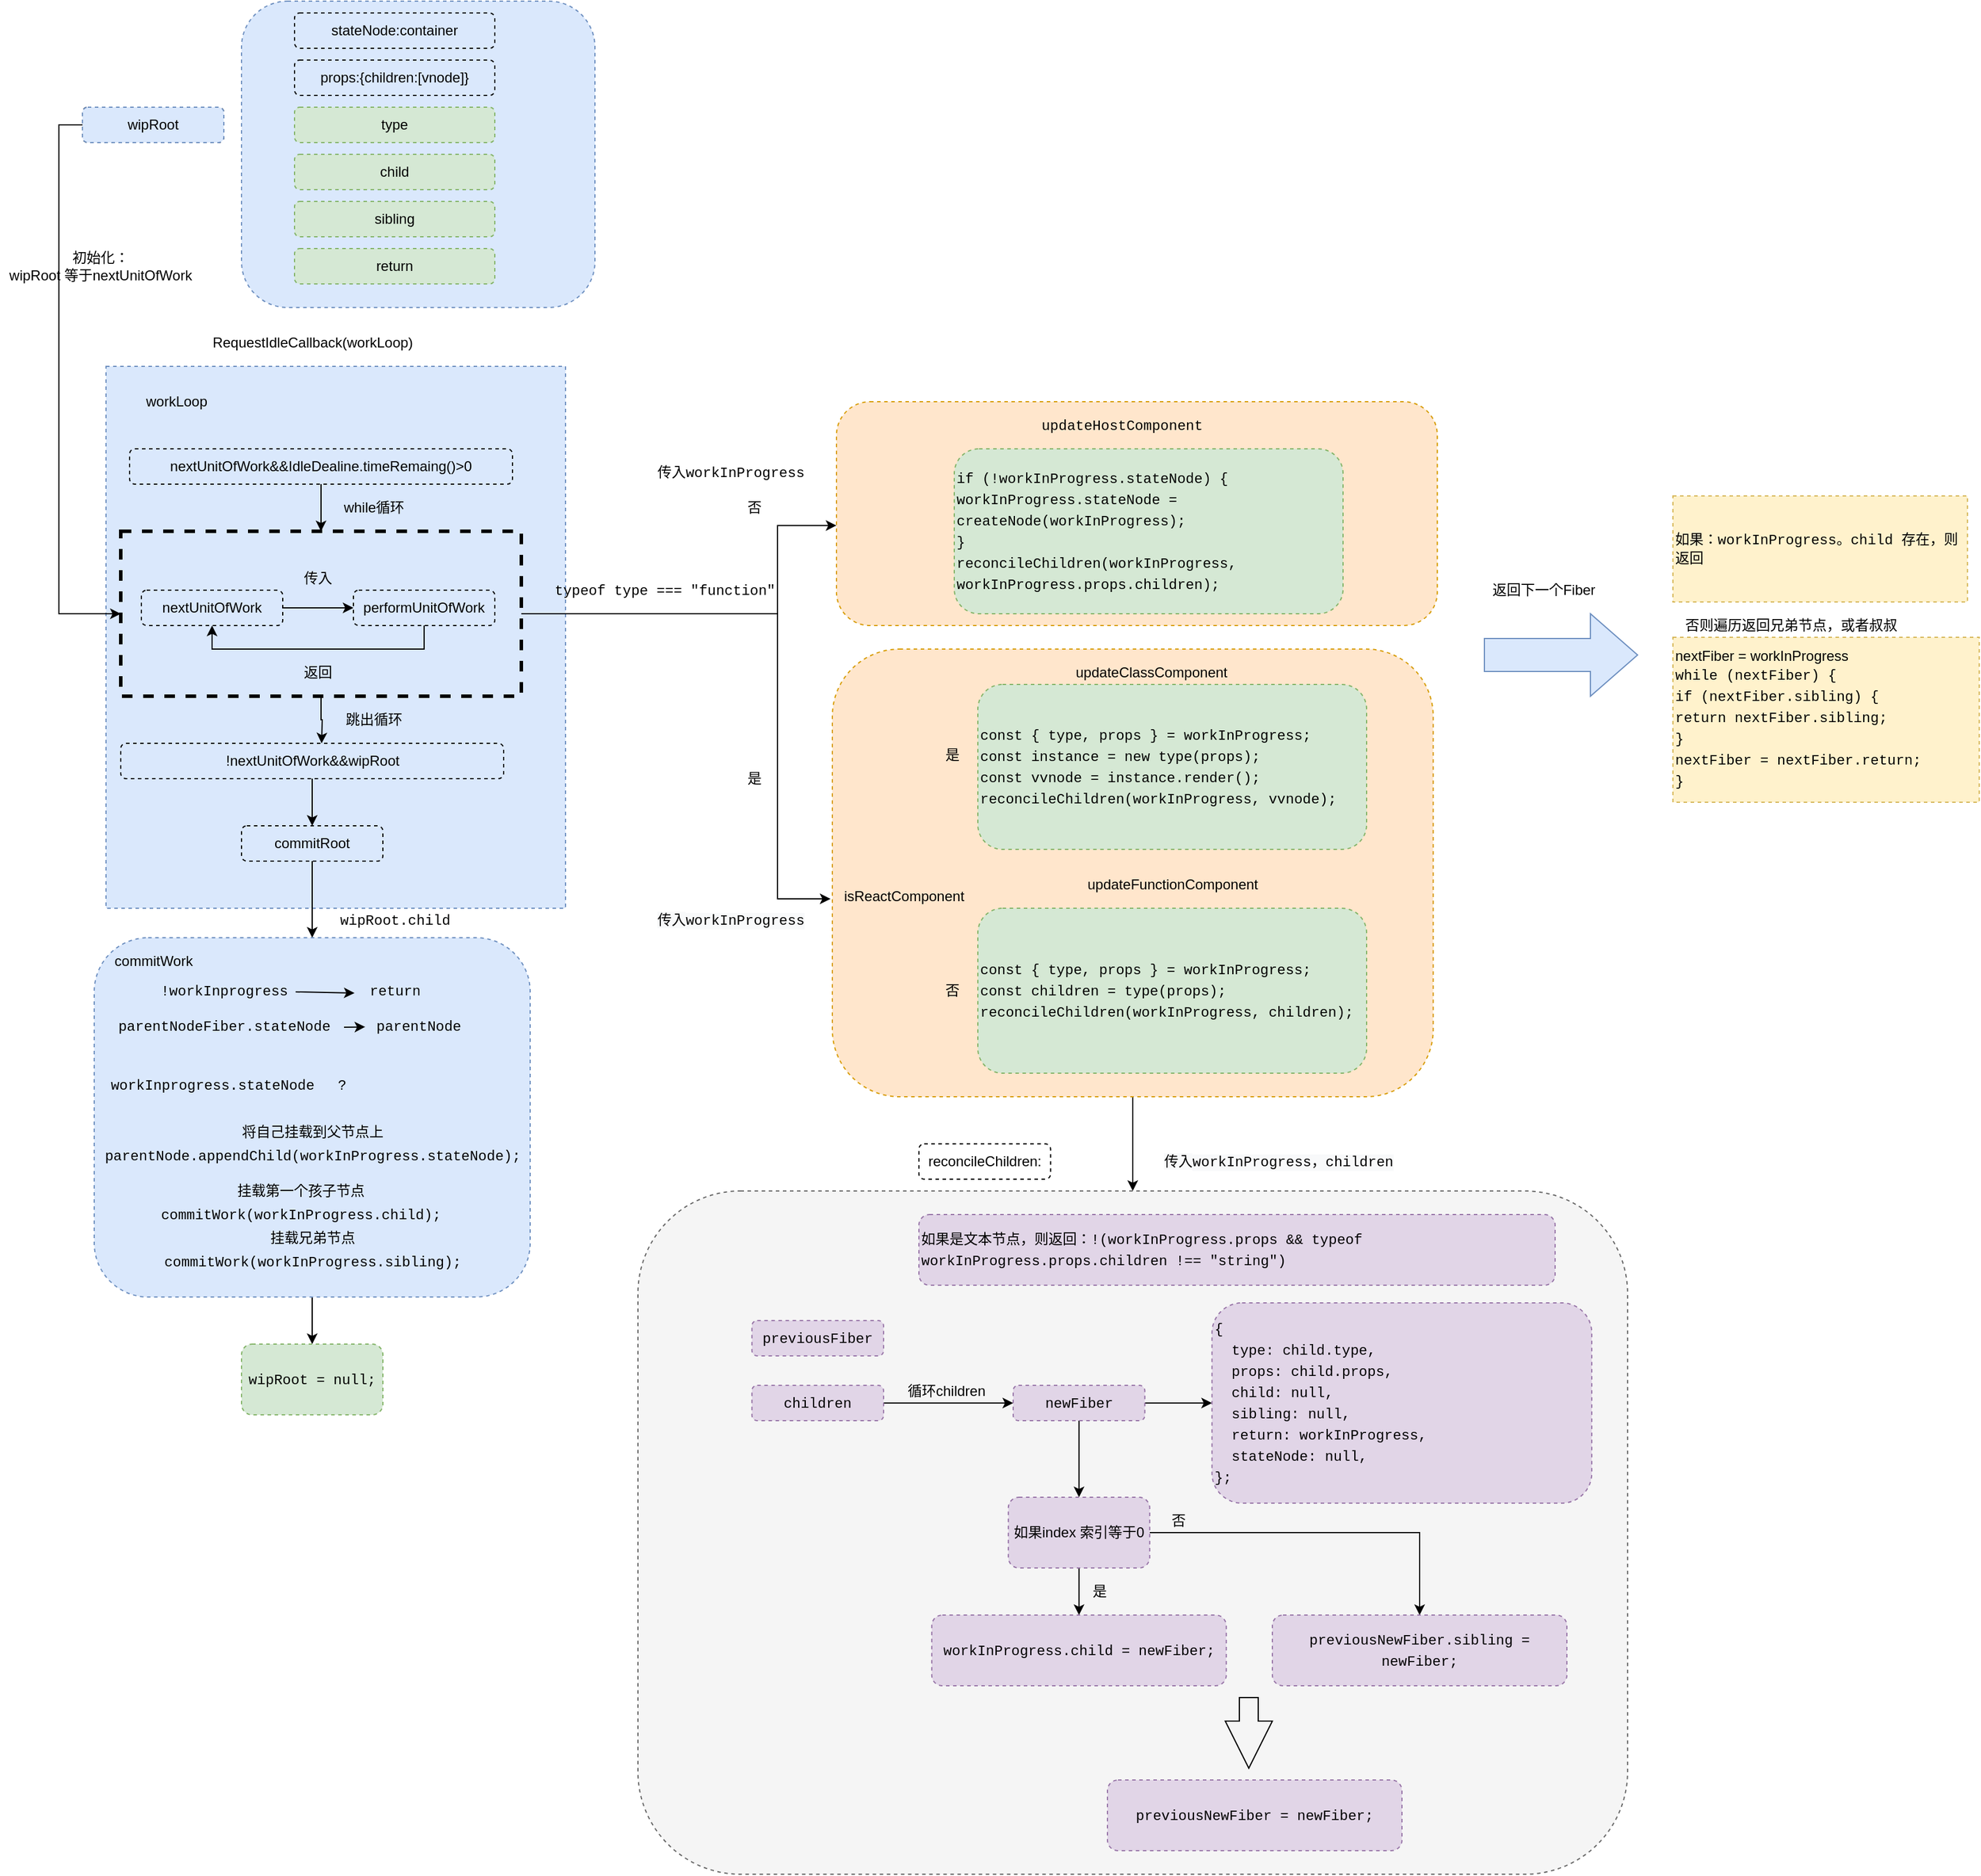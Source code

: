 <mxfile version="13.10.9" type="device"><diagram id="d9S7fNkK2z7XnPQacbyW" name="Page-1"><mxGraphModel dx="1533" dy="1740" grid="1" gridSize="10" guides="1" tooltips="1" connect="1" arrows="1" fold="1" page="1" pageScale="1" pageWidth="827" pageHeight="1169" math="0" shadow="0"><root><mxCell id="0"/><mxCell id="1" parent="0"/><mxCell id="mCLworZ-_bpG3K7jTZVb-1" value="" style="rounded=0;whiteSpace=wrap;html=1;fillColor=#dae8fc;dashed=1;strokeColor=#6c8ebf;" parent="1" vertex="1"><mxGeometry x="40" y="90" width="390" height="460" as="geometry"/></mxCell><mxCell id="mCLworZ-_bpG3K7jTZVb-2" value="RequestIdleCallback(workLoop)" style="text;html=1;align=center;verticalAlign=middle;resizable=0;points=[];autosize=1;" parent="1" vertex="1"><mxGeometry x="120" y="60" width="190" height="20" as="geometry"/></mxCell><mxCell id="mCLworZ-_bpG3K7jTZVb-3" value="workLoop" style="text;html=1;strokeColor=none;fillColor=none;align=center;verticalAlign=middle;whiteSpace=wrap;rounded=0;dashed=1;" parent="1" vertex="1"><mxGeometry x="80" y="110" width="40" height="20" as="geometry"/></mxCell><mxCell id="mCLworZ-_bpG3K7jTZVb-11" style="edgeStyle=orthogonalEdgeStyle;rounded=0;orthogonalLoop=1;jettySize=auto;html=1;entryX=0;entryY=0.5;entryDx=0;entryDy=0;" parent="1" source="mCLworZ-_bpG3K7jTZVb-4" target="mCLworZ-_bpG3K7jTZVb-10" edge="1"><mxGeometry relative="1" as="geometry"/></mxCell><mxCell id="mCLworZ-_bpG3K7jTZVb-4" value="nextUnitOfWork" style="rounded=1;whiteSpace=wrap;html=1;dashed=1;fillColor=none;" parent="1" vertex="1"><mxGeometry x="70" y="280" width="120" height="30" as="geometry"/></mxCell><mxCell id="mCLworZ-_bpG3K7jTZVb-29" style="edgeStyle=orthogonalEdgeStyle;rounded=0;orthogonalLoop=1;jettySize=auto;html=1;entryX=0;entryY=0.5;entryDx=0;entryDy=0;exitX=0;exitY=0.5;exitDx=0;exitDy=0;" parent="1" source="mCLworZ-_bpG3K7jTZVb-5" target="mCLworZ-_bpG3K7jTZVb-15" edge="1"><mxGeometry relative="1" as="geometry"/></mxCell><mxCell id="mCLworZ-_bpG3K7jTZVb-5" value="wipRoot" style="rounded=1;whiteSpace=wrap;html=1;dashed=1;fillColor=none;" parent="1" vertex="1"><mxGeometry x="20" y="-130" width="120" height="30" as="geometry"/></mxCell><mxCell id="mCLworZ-_bpG3K7jTZVb-16" value="" style="edgeStyle=orthogonalEdgeStyle;rounded=0;orthogonalLoop=1;jettySize=auto;html=1;" parent="1" source="mCLworZ-_bpG3K7jTZVb-9" target="mCLworZ-_bpG3K7jTZVb-15" edge="1"><mxGeometry relative="1" as="geometry"/></mxCell><mxCell id="mCLworZ-_bpG3K7jTZVb-9" value="nextUnitOfWork&amp;amp;&amp;amp;IdleDealine.timeRemaing()&amp;gt;0" style="rounded=1;whiteSpace=wrap;html=1;dashed=1;fillColor=none;" parent="1" vertex="1"><mxGeometry x="60" y="160" width="325" height="30" as="geometry"/></mxCell><mxCell id="mCLworZ-_bpG3K7jTZVb-12" style="edgeStyle=orthogonalEdgeStyle;rounded=0;orthogonalLoop=1;jettySize=auto;html=1;entryX=0.5;entryY=1;entryDx=0;entryDy=0;" parent="1" source="mCLworZ-_bpG3K7jTZVb-10" target="mCLworZ-_bpG3K7jTZVb-4" edge="1"><mxGeometry relative="1" as="geometry"><Array as="points"><mxPoint x="310" y="330"/><mxPoint x="130" y="330"/></Array></mxGeometry></mxCell><mxCell id="mCLworZ-_bpG3K7jTZVb-10" value="performUnitOfWork" style="rounded=1;whiteSpace=wrap;html=1;dashed=1;fillColor=none;" parent="1" vertex="1"><mxGeometry x="250" y="280" width="120" height="30" as="geometry"/></mxCell><mxCell id="mCLworZ-_bpG3K7jTZVb-13" value="传入" style="text;html=1;strokeColor=none;fillColor=none;align=center;verticalAlign=middle;whiteSpace=wrap;rounded=0;dashed=1;" parent="1" vertex="1"><mxGeometry x="200" y="260" width="40" height="20" as="geometry"/></mxCell><mxCell id="mCLworZ-_bpG3K7jTZVb-14" value="返回" style="text;html=1;strokeColor=none;fillColor=none;align=center;verticalAlign=middle;whiteSpace=wrap;rounded=0;dashed=1;" parent="1" vertex="1"><mxGeometry x="200" y="340" width="40" height="20" as="geometry"/></mxCell><mxCell id="mCLworZ-_bpG3K7jTZVb-19" value="" style="edgeStyle=orthogonalEdgeStyle;rounded=0;orthogonalLoop=1;jettySize=auto;html=1;" parent="1" source="mCLworZ-_bpG3K7jTZVb-15" edge="1"><mxGeometry relative="1" as="geometry"><mxPoint x="223" y="410" as="targetPoint"/></mxGeometry></mxCell><mxCell id="mCLworZ-_bpG3K7jTZVb-32" style="edgeStyle=orthogonalEdgeStyle;rounded=0;orthogonalLoop=1;jettySize=auto;html=1;entryX=0;entryY=0.553;entryDx=0;entryDy=0;entryPerimeter=0;" parent="1" source="mCLworZ-_bpG3K7jTZVb-15" target="mCLworZ-_bpG3K7jTZVb-33" edge="1"><mxGeometry relative="1" as="geometry"><mxPoint x="480" y="200" as="targetPoint"/><Array as="points"><mxPoint x="610" y="300"/><mxPoint x="610" y="225"/></Array></mxGeometry></mxCell><mxCell id="mCLworZ-_bpG3K7jTZVb-34" style="edgeStyle=orthogonalEdgeStyle;rounded=0;orthogonalLoop=1;jettySize=auto;html=1;entryX=-0.003;entryY=0.558;entryDx=0;entryDy=0;entryPerimeter=0;" parent="1" source="mCLworZ-_bpG3K7jTZVb-15" target="mCLworZ-_bpG3K7jTZVb-35" edge="1"><mxGeometry relative="1" as="geometry"><mxPoint x="510" y="570" as="targetPoint"/><Array as="points"><mxPoint x="610" y="300"/><mxPoint x="610" y="542"/></Array></mxGeometry></mxCell><mxCell id="mCLworZ-_bpG3K7jTZVb-15" value="" style="rounded=0;whiteSpace=wrap;html=1;fillColor=none;dashed=1;strokeWidth=3;" parent="1" vertex="1"><mxGeometry x="52.5" y="230" width="340" height="140" as="geometry"/></mxCell><mxCell id="mCLworZ-_bpG3K7jTZVb-17" value="while循环" style="text;html=1;strokeColor=none;fillColor=none;align=center;verticalAlign=middle;whiteSpace=wrap;rounded=0;dashed=1;" parent="1" vertex="1"><mxGeometry x="235" y="200" width="65" height="20" as="geometry"/></mxCell><mxCell id="mCLworZ-_bpG3K7jTZVb-20" value="跳出循环" style="text;html=1;strokeColor=none;fillColor=none;align=center;verticalAlign=middle;whiteSpace=wrap;rounded=0;dashed=1;" parent="1" vertex="1"><mxGeometry x="235" y="380" width="65" height="20" as="geometry"/></mxCell><mxCell id="mCLworZ-_bpG3K7jTZVb-24" style="edgeStyle=orthogonalEdgeStyle;rounded=0;orthogonalLoop=1;jettySize=auto;html=1;" parent="1" source="mCLworZ-_bpG3K7jTZVb-21" target="mCLworZ-_bpG3K7jTZVb-23" edge="1"><mxGeometry relative="1" as="geometry"/></mxCell><mxCell id="mCLworZ-_bpG3K7jTZVb-21" value="!nextUnitOfWork&amp;amp;&amp;amp;wipRoot" style="rounded=1;whiteSpace=wrap;html=1;dashed=1;fillColor=none;" parent="1" vertex="1"><mxGeometry x="52.5" y="410" width="325" height="30" as="geometry"/></mxCell><mxCell id="mCLworZ-_bpG3K7jTZVb-55" value="" style="edgeStyle=orthogonalEdgeStyle;rounded=0;orthogonalLoop=1;jettySize=auto;html=1;fontColor=#000000;" parent="1" source="mCLworZ-_bpG3K7jTZVb-23" target="mCLworZ-_bpG3K7jTZVb-54" edge="1"><mxGeometry relative="1" as="geometry"/></mxCell><mxCell id="mCLworZ-_bpG3K7jTZVb-23" value="commitRoot" style="rounded=1;whiteSpace=wrap;html=1;dashed=1;fillColor=none;" parent="1" vertex="1"><mxGeometry x="155" y="480" width="120" height="30" as="geometry"/></mxCell><mxCell id="mCLworZ-_bpG3K7jTZVb-30" value="初始化：&lt;br&gt;wipRoot 等于nextUnitOfWork" style="text;html=1;align=center;verticalAlign=middle;resizable=0;points=[];autosize=1;" parent="1" vertex="1"><mxGeometry x="-50" y="-10" width="170" height="30" as="geometry"/></mxCell><mxCell id="mCLworZ-_bpG3K7jTZVb-33" value="&lt;div style=&quot;color: rgb(212 , 212 , 212) ; background-color: rgb(30 , 30 , 30) ; font-family: &amp;#34;menlo&amp;#34; , &amp;#34;monaco&amp;#34; , &amp;#34;courier new&amp;#34; , monospace ; line-height: 18px&quot;&gt;&lt;br&gt;&lt;/div&gt;" style="rounded=1;whiteSpace=wrap;html=1;dashed=1;fillColor=#ffe6cc;strokeColor=#d79b00;" parent="1" vertex="1"><mxGeometry x="660" y="120" width="510" height="190" as="geometry"/></mxCell><mxCell id="mCLworZ-_bpG3K7jTZVb-97" value="" style="edgeStyle=orthogonalEdgeStyle;rounded=0;orthogonalLoop=1;jettySize=auto;html=1;fontColor=#000000;" parent="1" source="mCLworZ-_bpG3K7jTZVb-35" target="mCLworZ-_bpG3K7jTZVb-96" edge="1"><mxGeometry relative="1" as="geometry"/></mxCell><mxCell id="mCLworZ-_bpG3K7jTZVb-35" value="" style="rounded=1;whiteSpace=wrap;html=1;dashed=1;fillColor=#ffe6cc;strokeColor=#d79b00;" parent="1" vertex="1"><mxGeometry x="656.5" y="330" width="510" height="380" as="geometry"/></mxCell><mxCell id="mCLworZ-_bpG3K7jTZVb-36" value="&lt;div style=&quot;font-family: menlo, monaco, &amp;quot;courier new&amp;quot;, monospace; line-height: 18px;&quot;&gt;&lt;span style=&quot;&quot;&gt;typeof&lt;/span&gt; &lt;span style=&quot;&quot;&gt;type&lt;/span&gt; === &lt;span style=&quot;&quot;&gt;&quot;function&quot;&lt;/span&gt;&lt;/div&gt;" style="text;html=1;align=center;verticalAlign=middle;resizable=0;points=[];autosize=1;" parent="1" vertex="1"><mxGeometry x="414" y="270" width="200" height="20" as="geometry"/></mxCell><mxCell id="mCLworZ-_bpG3K7jTZVb-37" value="否" style="text;html=1;align=center;verticalAlign=middle;resizable=0;points=[];autosize=1;fontColor=#000000;" parent="1" vertex="1"><mxGeometry x="575" y="200" width="30" height="20" as="geometry"/></mxCell><mxCell id="mCLworZ-_bpG3K7jTZVb-38" value="是" style="text;html=1;align=center;verticalAlign=middle;resizable=0;points=[];autosize=1;fontColor=#000000;" parent="1" vertex="1"><mxGeometry x="575" y="430" width="30" height="20" as="geometry"/></mxCell><mxCell id="mCLworZ-_bpG3K7jTZVb-39" value="&lt;span&gt;isReactComponent&lt;/span&gt;" style="text;html=1;align=center;verticalAlign=middle;resizable=0;points=[];autosize=1;fontColor=#000000;" parent="1" vertex="1"><mxGeometry x="656.5" y="530" width="120" height="20" as="geometry"/></mxCell><mxCell id="mCLworZ-_bpG3K7jTZVb-41" value="&lt;span&gt;updateFunctionComponent&lt;/span&gt;" style="text;html=1;align=center;verticalAlign=middle;resizable=0;points=[];autosize=1;fontColor=#000000;" parent="1" vertex="1"><mxGeometry x="865" y="520" width="160" height="20" as="geometry"/></mxCell><mxCell id="mCLworZ-_bpG3K7jTZVb-45" value="是" style="text;html=1;align=center;verticalAlign=middle;resizable=0;points=[];autosize=1;fontColor=#000000;" parent="1" vertex="1"><mxGeometry x="743" y="410" width="30" height="20" as="geometry"/></mxCell><mxCell id="mCLworZ-_bpG3K7jTZVb-46" value="否" style="text;html=1;align=center;verticalAlign=middle;resizable=0;points=[];autosize=1;fontColor=#000000;" parent="1" vertex="1"><mxGeometry x="743" y="610" width="30" height="20" as="geometry"/></mxCell><mxCell id="mCLworZ-_bpG3K7jTZVb-47" value="&lt;div style=&quot;font-family: &amp;#34;menlo&amp;#34; , &amp;#34;monaco&amp;#34; , &amp;#34;courier new&amp;#34; , monospace ; line-height: 18px&quot;&gt;updateHostComponent&lt;/div&gt;" style="text;html=1;align=center;verticalAlign=middle;resizable=0;points=[];autosize=1;" parent="1" vertex="1"><mxGeometry x="827" y="130" width="150" height="20" as="geometry"/></mxCell><mxCell id="mCLworZ-_bpG3K7jTZVb-48" value="&lt;div style=&quot;font-family: &amp;#34;menlo&amp;#34; , &amp;#34;monaco&amp;#34; , &amp;#34;courier new&amp;#34; , monospace ; line-height: 18px&quot;&gt;&lt;div style=&quot;font-family: &amp;#34;menlo&amp;#34; , &amp;#34;monaco&amp;#34; , &amp;#34;courier new&amp;#34; , monospace ; line-height: 18px&quot;&gt;&lt;div&gt;const { type, props } = workInProgress;&lt;/div&gt;&lt;div&gt;  const instance = new type(props);&lt;/div&gt;&lt;div&gt;  const vvnode = instance.render();&lt;/div&gt;&lt;div&gt;  reconcileChildren(workInProgress, vvnode);&lt;/div&gt;&lt;/div&gt;&lt;/div&gt;" style="rounded=1;whiteSpace=wrap;html=1;dashed=1;strokeWidth=1;fillColor=#d5e8d4;align=left;strokeColor=#82b366;" parent="1" vertex="1"><mxGeometry x="780" y="360" width="330" height="140" as="geometry"/></mxCell><mxCell id="mCLworZ-_bpG3K7jTZVb-49" value="&lt;span&gt;updateClassComponent&lt;/span&gt;" style="text;html=1;align=center;verticalAlign=middle;resizable=0;points=[];autosize=1;fontColor=#000000;" parent="1" vertex="1"><mxGeometry x="856.5" y="340" width="140" height="20" as="geometry"/></mxCell><mxCell id="mCLworZ-_bpG3K7jTZVb-51" value="&lt;div style=&quot;font-family: &amp;#34;menlo&amp;#34; , &amp;#34;monaco&amp;#34; , &amp;#34;courier new&amp;#34; , monospace ; line-height: 18px&quot;&gt;&lt;div&gt;const { type, props } = workInProgress;&lt;/div&gt;&lt;div&gt;const children = type(props);&lt;/div&gt;&lt;div&gt;reconcileChildren(workInProgress, children);&lt;/div&gt;&lt;/div&gt;" style="rounded=1;whiteSpace=wrap;html=1;dashed=1;strokeWidth=1;fillColor=#d5e8d4;align=left;strokeColor=#82b366;" parent="1" vertex="1"><mxGeometry x="780" y="550" width="330" height="140" as="geometry"/></mxCell><mxCell id="mCLworZ-_bpG3K7jTZVb-52" value="传入&lt;span style=&quot;font-family: &amp;#34;menlo&amp;#34; , &amp;#34;monaco&amp;#34; , &amp;#34;courier new&amp;#34; , monospace&quot;&gt;workInProgress&lt;/span&gt;" style="text;html=1;align=center;verticalAlign=middle;resizable=0;points=[];autosize=1;fontColor=#000000;" parent="1" vertex="1"><mxGeometry x="500" y="170" width="140" height="20" as="geometry"/></mxCell><mxCell id="mCLworZ-_bpG3K7jTZVb-53" value="&lt;meta charset=&quot;utf-8&quot;&gt;&lt;span style=&quot;color: rgb(0, 0, 0); font-family: helvetica; font-size: 12px; font-style: normal; font-weight: 400; letter-spacing: normal; text-align: center; text-indent: 0px; text-transform: none; word-spacing: 0px; background-color: rgb(248, 249, 250); display: inline; float: none;&quot;&gt;传入&lt;/span&gt;&lt;span style=&quot;color: rgb(0, 0, 0); font-size: 12px; font-style: normal; font-weight: 400; letter-spacing: normal; text-align: center; text-indent: 0px; text-transform: none; word-spacing: 0px; background-color: rgb(248, 249, 250); font-family: menlo, monaco, &amp;quot;courier new&amp;quot;, monospace;&quot;&gt;workInProgress&lt;/span&gt;" style="text;html=1;align=center;verticalAlign=middle;resizable=0;points=[];autosize=1;fontColor=#000000;" parent="1" vertex="1"><mxGeometry x="500" y="550" width="140" height="20" as="geometry"/></mxCell><mxCell id="mCLworZ-_bpG3K7jTZVb-78" value="" style="edgeStyle=orthogonalEdgeStyle;rounded=0;orthogonalLoop=1;jettySize=auto;html=1;fontColor=#000000;" parent="1" source="mCLworZ-_bpG3K7jTZVb-54" target="mCLworZ-_bpG3K7jTZVb-77" edge="1"><mxGeometry relative="1" as="geometry"/></mxCell><mxCell id="mCLworZ-_bpG3K7jTZVb-54" value="&lt;div style=&quot;color: rgb(212 , 212 , 212) ; background-color: rgb(30 , 30 , 30) ; font-family: &amp;#34;menlo&amp;#34; , &amp;#34;monaco&amp;#34; , &amp;#34;courier new&amp;#34; , monospace ; line-height: 18px&quot;&gt;&lt;br&gt;&lt;/div&gt;" style="whiteSpace=wrap;html=1;rounded=1;dashed=1;fillColor=#dae8fc;strokeColor=#6c8ebf;" parent="1" vertex="1"><mxGeometry x="30" y="575" width="370" height="305" as="geometry"/></mxCell><mxCell id="mCLworZ-_bpG3K7jTZVb-56" value="commitWork" style="text;html=1;strokeColor=none;fillColor=none;align=center;verticalAlign=middle;whiteSpace=wrap;rounded=0;dashed=1;" parent="1" vertex="1"><mxGeometry x="47.5" y="585" width="65" height="20" as="geometry"/></mxCell><mxCell id="mCLworZ-_bpG3K7jTZVb-57" value="&lt;div style=&quot;font-family: &amp;#34;menlo&amp;#34; , &amp;#34;monaco&amp;#34; , &amp;#34;courier new&amp;#34; , monospace ; line-height: 18px&quot;&gt;wipRoot.child&lt;/div&gt;" style="text;html=1;align=center;verticalAlign=middle;resizable=0;points=[];autosize=1;fontColor=#000000;" parent="1" vertex="1"><mxGeometry x="230" y="550" width="110" height="20" as="geometry"/></mxCell><mxCell id="mCLworZ-_bpG3K7jTZVb-58" value="&lt;div style=&quot;font-family: &amp;#34;menlo&amp;#34; , &amp;#34;monaco&amp;#34; , &amp;#34;courier new&amp;#34; , monospace ; line-height: 18px&quot;&gt;!workInprogress&lt;/div&gt;" style="text;html=1;align=center;verticalAlign=middle;resizable=0;points=[];autosize=1;fontColor=#000000;" parent="1" vertex="1"><mxGeometry x="80" y="610" width="120" height="20" as="geometry"/></mxCell><mxCell id="mCLworZ-_bpG3K7jTZVb-61" value="&lt;div style=&quot;font-family: &amp;#34;menlo&amp;#34; , &amp;#34;monaco&amp;#34; , &amp;#34;courier new&amp;#34; , monospace ; line-height: 18px&quot;&gt;return&lt;/div&gt;" style="text;html=1;align=center;verticalAlign=middle;resizable=0;points=[];autosize=1;fontColor=#000000;" parent="1" vertex="1"><mxGeometry x="255" y="610" width="60" height="20" as="geometry"/></mxCell><mxCell id="mCLworZ-_bpG3K7jTZVb-62" value="" style="endArrow=classic;html=1;fontColor=#000000;exitX=1.008;exitY=0.55;exitDx=0;exitDy=0;exitPerimeter=0;entryX=-0.067;entryY=0.6;entryDx=0;entryDy=0;entryPerimeter=0;" parent="1" source="mCLworZ-_bpG3K7jTZVb-58" target="mCLworZ-_bpG3K7jTZVb-61" edge="1"><mxGeometry width="50" height="50" relative="1" as="geometry"><mxPoint x="260" y="640" as="sourcePoint"/><mxPoint x="310" y="590" as="targetPoint"/></mxGeometry></mxCell><mxCell id="mCLworZ-_bpG3K7jTZVb-63" value="&lt;div style=&quot;font-family: &amp;#34;menlo&amp;#34; , &amp;#34;monaco&amp;#34; , &amp;#34;courier new&amp;#34; , monospace ; line-height: 18px&quot;&gt;&lt;div style=&quot;font-family: &amp;#34;menlo&amp;#34; , &amp;#34;monaco&amp;#34; , &amp;#34;courier new&amp;#34; , monospace ; line-height: 18px&quot;&gt;parentNodeFiber.stateNode&lt;/div&gt;&lt;/div&gt;" style="text;html=1;align=center;verticalAlign=middle;resizable=0;points=[];autosize=1;fontColor=#000000;" parent="1" vertex="1"><mxGeometry x="40" y="640" width="200" height="20" as="geometry"/></mxCell><mxCell id="mCLworZ-_bpG3K7jTZVb-64" value="&lt;div style=&quot;font-family: &amp;#34;menlo&amp;#34; , &amp;#34;monaco&amp;#34; , &amp;#34;courier new&amp;#34; , monospace ; line-height: 18px&quot;&gt;parentNode&lt;/div&gt;" style="text;html=1;align=center;verticalAlign=middle;resizable=0;points=[];autosize=1;fontColor=#000000;" parent="1" vertex="1"><mxGeometry x="260" y="640" width="90" height="20" as="geometry"/></mxCell><mxCell id="mCLworZ-_bpG3K7jTZVb-65" value="" style="endArrow=classic;html=1;fontColor=#000000;exitX=1.01;exitY=0.55;exitDx=0;exitDy=0;exitPerimeter=0;" parent="1" source="mCLworZ-_bpG3K7jTZVb-63" target="mCLworZ-_bpG3K7jTZVb-64" edge="1"><mxGeometry width="50" height="50" relative="1" as="geometry"><mxPoint x="210.96" y="631" as="sourcePoint"/><mxPoint x="240" y="632" as="targetPoint"/></mxGeometry></mxCell><mxCell id="mCLworZ-_bpG3K7jTZVb-66" value="&lt;div style=&quot;font-family: &amp;#34;menlo&amp;#34; , &amp;#34;monaco&amp;#34; , &amp;#34;courier new&amp;#34; , monospace ; line-height: 18px&quot;&gt;&lt;div style=&quot;font-family: &amp;#34;menlo&amp;#34; , &amp;#34;monaco&amp;#34; , &amp;#34;courier new&amp;#34; , monospace ; line-height: 18px&quot;&gt;&lt;span&gt;workInprogress&lt;/span&gt;.stateNode&lt;/div&gt;&lt;/div&gt;" style="text;html=1;align=center;verticalAlign=middle;resizable=0;points=[];autosize=1;fontColor=#000000;" parent="1" vertex="1"><mxGeometry x="35" y="690" width="190" height="20" as="geometry"/></mxCell><mxCell id="mCLworZ-_bpG3K7jTZVb-67" value="&lt;div style=&quot;font-family: &amp;#34;menlo&amp;#34; , &amp;#34;monaco&amp;#34; , &amp;#34;courier new&amp;#34; , monospace ; line-height: 18px&quot;&gt;&lt;div style=&quot;font-family: &amp;#34;menlo&amp;#34; , &amp;#34;monaco&amp;#34; , &amp;#34;courier new&amp;#34; , monospace ; line-height: 18px&quot;&gt;?&lt;/div&gt;&lt;/div&gt;" style="text;html=1;align=center;verticalAlign=middle;resizable=0;points=[];autosize=1;fontColor=#000000;" parent="1" vertex="1"><mxGeometry x="230" y="690" width="20" height="20" as="geometry"/></mxCell><mxCell id="mCLworZ-_bpG3K7jTZVb-68" value="&lt;div style=&quot;font-family: &amp;#34;menlo&amp;#34; , &amp;#34;monaco&amp;#34; , &amp;#34;courier new&amp;#34; , monospace ; line-height: 18px&quot;&gt;parentNode.appendChild(workInProgress.stateNode);&lt;br&gt;&lt;/div&gt;" style="text;html=1;align=center;verticalAlign=middle;resizable=0;points=[];autosize=1;fontColor=#000000;" parent="1" vertex="1"><mxGeometry x="30" y="750" width="370" height="20" as="geometry"/></mxCell><mxCell id="mCLworZ-_bpG3K7jTZVb-69" value="&lt;div style=&quot;font-family: &amp;#34;menlo&amp;#34; , &amp;#34;monaco&amp;#34; , &amp;#34;courier new&amp;#34; , monospace ; line-height: 18px&quot;&gt;&lt;div style=&quot;font-family: &amp;#34;menlo&amp;#34; , &amp;#34;monaco&amp;#34; , &amp;#34;courier new&amp;#34; , monospace ; line-height: 18px&quot;&gt;commitWork(workInProgress.child);&lt;/div&gt;&lt;/div&gt;" style="text;html=1;align=center;verticalAlign=middle;resizable=0;points=[];autosize=1;fontColor=#000000;" parent="1" vertex="1"><mxGeometry x="80" y="800" width="250" height="20" as="geometry"/></mxCell><mxCell id="mCLworZ-_bpG3K7jTZVb-70" value="&lt;div style=&quot;font-family: &amp;#34;menlo&amp;#34; , &amp;#34;monaco&amp;#34; , &amp;#34;courier new&amp;#34; , monospace ; line-height: 18px&quot;&gt;&lt;div style=&quot;font-family: &amp;#34;menlo&amp;#34; , &amp;#34;monaco&amp;#34; , &amp;#34;courier new&amp;#34; , monospace ; line-height: 18px&quot;&gt;commitWork(workInProgress.sibling);&lt;/div&gt;&lt;/div&gt;" style="text;html=1;align=center;verticalAlign=middle;resizable=0;points=[];autosize=1;fontColor=#000000;" parent="1" vertex="1"><mxGeometry x="80" y="840" width="270" height="20" as="geometry"/></mxCell><mxCell id="mCLworZ-_bpG3K7jTZVb-71" value="&lt;div style=&quot;font-family: &amp;#34;menlo&amp;#34; , &amp;#34;monaco&amp;#34; , &amp;#34;courier new&amp;#34; , monospace ; line-height: 18px&quot;&gt;&lt;div style=&quot;font-family: &amp;#34;menlo&amp;#34; , &amp;#34;monaco&amp;#34; , &amp;#34;courier new&amp;#34; , monospace ; line-height: 18px&quot;&gt;将自己挂载到父节点上&lt;/div&gt;&lt;/div&gt;" style="text;html=1;align=center;verticalAlign=middle;resizable=0;points=[];autosize=1;fontColor=#000000;" parent="1" vertex="1"><mxGeometry x="145" y="730" width="140" height="20" as="geometry"/></mxCell><mxCell id="mCLworZ-_bpG3K7jTZVb-73" value="&lt;div style=&quot;font-family: &amp;#34;menlo&amp;#34; , &amp;#34;monaco&amp;#34; , &amp;#34;courier new&amp;#34; , monospace ; line-height: 18px&quot;&gt;&lt;div style=&quot;font-family: &amp;#34;menlo&amp;#34; , &amp;#34;monaco&amp;#34; , &amp;#34;courier new&amp;#34; , monospace ; line-height: 18px&quot;&gt;挂载第一个孩子节点&lt;/div&gt;&lt;/div&gt;" style="text;html=1;align=center;verticalAlign=middle;resizable=0;points=[];autosize=1;fontColor=#000000;" parent="1" vertex="1"><mxGeometry x="145" y="780" width="120" height="20" as="geometry"/></mxCell><mxCell id="mCLworZ-_bpG3K7jTZVb-76" value="&lt;div style=&quot;font-family: &amp;#34;menlo&amp;#34; , &amp;#34;monaco&amp;#34; , &amp;#34;courier new&amp;#34; , monospace ; line-height: 18px&quot;&gt;&lt;div style=&quot;font-family: &amp;#34;menlo&amp;#34; , &amp;#34;monaco&amp;#34; , &amp;#34;courier new&amp;#34; , monospace ; line-height: 18px&quot;&gt;挂载兄弟节点&lt;/div&gt;&lt;/div&gt;" style="text;html=1;align=center;verticalAlign=middle;resizable=0;points=[];autosize=1;fontColor=#000000;" parent="1" vertex="1"><mxGeometry x="170" y="820" width="90" height="20" as="geometry"/></mxCell><mxCell id="mCLworZ-_bpG3K7jTZVb-77" value="&lt;div style=&quot;font-family: &amp;#34;menlo&amp;#34; , &amp;#34;monaco&amp;#34; , &amp;#34;courier new&amp;#34; , monospace ; line-height: 18px&quot;&gt;wipRoot = null;&lt;/div&gt;" style="whiteSpace=wrap;html=1;rounded=1;dashed=1;fillColor=#d5e8d4;strokeColor=#82b366;" parent="1" vertex="1"><mxGeometry x="155" y="920" width="120" height="60" as="geometry"/></mxCell><mxCell id="mCLworZ-_bpG3K7jTZVb-79" value="&lt;div style=&quot;font-family: &amp;#34;menlo&amp;#34; , &amp;#34;monaco&amp;#34; , &amp;#34;courier new&amp;#34; , monospace ; line-height: 18px&quot;&gt;&lt;div style=&quot;font-family: &amp;#34;menlo&amp;#34; , &amp;#34;monaco&amp;#34; , &amp;#34;courier new&amp;#34; , monospace ; line-height: 18px&quot;&gt;&lt;div style=&quot;font-family: &amp;#34;menlo&amp;#34; , &amp;#34;monaco&amp;#34; , &amp;#34;courier new&amp;#34; , monospace ; line-height: 18px&quot;&gt;&lt;div&gt;if (!workInProgress.stateNode) {&lt;/div&gt;&lt;div&gt;    workInProgress.stateNode = createNode(workInProgress);&lt;/div&gt;&lt;div&gt;  }&lt;/div&gt;&lt;div&gt;  reconcileChildren(workInProgress, workInProgress.props.children);&lt;/div&gt;&lt;/div&gt;&lt;/div&gt;&lt;/div&gt;" style="rounded=1;whiteSpace=wrap;html=1;dashed=1;strokeWidth=1;fillColor=#d5e8d4;align=left;strokeColor=#82b366;" parent="1" vertex="1"><mxGeometry x="760" y="160" width="330" height="140" as="geometry"/></mxCell><mxCell id="mCLworZ-_bpG3K7jTZVb-81" value="" style="html=1;shadow=0;dashed=0;align=center;verticalAlign=middle;shape=mxgraph.arrows2.arrow;dy=0.6;dx=40;notch=0;strokeWidth=1;fillColor=#dae8fc;strokeColor=#6c8ebf;" parent="1" vertex="1"><mxGeometry x="1210" y="300" width="130" height="70" as="geometry"/></mxCell><mxCell id="mCLworZ-_bpG3K7jTZVb-82" value="返回下一个Fiber" style="text;html=1;align=center;verticalAlign=middle;resizable=0;points=[];autosize=1;fontColor=#000000;" parent="1" vertex="1"><mxGeometry x="1210" y="270" width="100" height="20" as="geometry"/></mxCell><mxCell id="mCLworZ-_bpG3K7jTZVb-83" value="如果：&lt;span style=&quot;font-family: &amp;#34;menlo&amp;#34; , &amp;#34;monaco&amp;#34; , &amp;#34;courier new&amp;#34; , monospace&quot;&gt;workInProgress。child 存在，则返回&lt;/span&gt;" style="whiteSpace=wrap;html=1;dashed=1;strokeWidth=1;fillColor=#fff2cc;align=left;strokeColor=#d6b656;" parent="1" vertex="1"><mxGeometry x="1370" y="200" width="250" height="90" as="geometry"/></mxCell><mxCell id="mCLworZ-_bpG3K7jTZVb-84" value="nextFiber = workInProgress&lt;br&gt;&lt;div style=&quot;font-family: &amp;#34;menlo&amp;#34; , &amp;#34;monaco&amp;#34; , &amp;#34;courier new&amp;#34; , monospace ; line-height: 18px&quot;&gt;&lt;div&gt;while (nextFiber) {&lt;/div&gt;&lt;div&gt;    if (nextFiber.sibling) {&lt;/div&gt;&lt;div&gt;      return nextFiber.sibling;&lt;/div&gt;&lt;div&gt;    }&lt;/div&gt;&lt;div&gt;    nextFiber = nextFiber.return;&lt;/div&gt;&lt;div&gt;  }&lt;/div&gt;&lt;/div&gt;" style="whiteSpace=wrap;html=1;dashed=1;strokeWidth=1;fillColor=#fff2cc;align=left;strokeColor=#d6b656;" parent="1" vertex="1"><mxGeometry x="1370" y="320" width="260" height="140" as="geometry"/></mxCell><mxCell id="mCLworZ-_bpG3K7jTZVb-85" value="否则遍历返回兄弟节点，或者叔叔" style="text;html=1;align=center;verticalAlign=middle;resizable=0;points=[];autosize=1;fontColor=#000000;" parent="1" vertex="1"><mxGeometry x="1370" y="300" width="200" height="20" as="geometry"/></mxCell><mxCell id="mCLworZ-_bpG3K7jTZVb-86" value="&lt;div style=&quot;color: rgb(212 , 212 , 212) ; background-color: rgb(30 , 30 , 30) ; font-family: &amp;#34;menlo&amp;#34; , &amp;#34;monaco&amp;#34; , &amp;#34;courier new&amp;#34; , monospace ; line-height: 18px&quot;&gt;&lt;br&gt;&lt;/div&gt;" style="rounded=1;whiteSpace=wrap;html=1;dashed=1;fillColor=#dae8fc;strokeColor=#6c8ebf;" parent="1" vertex="1"><mxGeometry x="155" y="-220" width="300" height="260" as="geometry"/></mxCell><mxCell id="mCLworZ-_bpG3K7jTZVb-87" value="stateNode:container" style="rounded=1;whiteSpace=wrap;html=1;dashed=1;fillColor=none;" parent="1" vertex="1"><mxGeometry x="200" y="-210" width="170" height="30" as="geometry"/></mxCell><mxCell id="mCLworZ-_bpG3K7jTZVb-88" value="props:{children:[vnode]}" style="rounded=1;whiteSpace=wrap;html=1;dashed=1;fillColor=none;" parent="1" vertex="1"><mxGeometry x="200" y="-170" width="170" height="30" as="geometry"/></mxCell><mxCell id="mCLworZ-_bpG3K7jTZVb-91" value="wipRoot" style="rounded=1;whiteSpace=wrap;html=1;dashed=1;fillColor=#dae8fc;strokeColor=#6c8ebf;" parent="1" vertex="1"><mxGeometry x="20" y="-130" width="120" height="30" as="geometry"/></mxCell><mxCell id="mCLworZ-_bpG3K7jTZVb-92" value="type" style="rounded=1;whiteSpace=wrap;html=1;dashed=1;fillColor=#d5e8d4;strokeColor=#82b366;" parent="1" vertex="1"><mxGeometry x="200" y="-130" width="170" height="30" as="geometry"/></mxCell><mxCell id="mCLworZ-_bpG3K7jTZVb-93" value="child" style="rounded=1;whiteSpace=wrap;html=1;dashed=1;fillColor=#d5e8d4;strokeColor=#82b366;" parent="1" vertex="1"><mxGeometry x="200" y="-90" width="170" height="30" as="geometry"/></mxCell><mxCell id="mCLworZ-_bpG3K7jTZVb-94" value="sibling" style="rounded=1;whiteSpace=wrap;html=1;dashed=1;fillColor=#d5e8d4;strokeColor=#82b366;" parent="1" vertex="1"><mxGeometry x="200" y="-50" width="170" height="30" as="geometry"/></mxCell><mxCell id="mCLworZ-_bpG3K7jTZVb-95" value="return" style="rounded=1;whiteSpace=wrap;html=1;dashed=1;fillColor=#d5e8d4;strokeColor=#82b366;" parent="1" vertex="1"><mxGeometry x="200" y="-10" width="170" height="30" as="geometry"/></mxCell><mxCell id="mCLworZ-_bpG3K7jTZVb-96" value="" style="rounded=1;whiteSpace=wrap;html=1;dashed=1;fillColor=#f5f5f5;strokeColor=#666666;fontColor=#333333;" parent="1" vertex="1"><mxGeometry x="491.5" y="790" width="840" height="580" as="geometry"/></mxCell><mxCell id="mCLworZ-_bpG3K7jTZVb-99" value="&lt;div style=&quot;font-family: &amp;#34;menlo&amp;#34; , &amp;#34;monaco&amp;#34; , &amp;#34;courier new&amp;#34; , monospace ; line-height: 18px&quot;&gt;如果是文本节点，则返回：!(workInProgress.props &amp;amp;&amp;amp; typeof workInProgress.props.children !== &quot;string&quot;)&lt;/div&gt;" style="rounded=1;whiteSpace=wrap;html=1;dashed=1;strokeWidth=1;fillColor=#e1d5e7;align=left;strokeColor=#9673a6;" parent="1" vertex="1"><mxGeometry x="730" y="810" width="540" height="60" as="geometry"/></mxCell><mxCell id="mCLworZ-_bpG3K7jTZVb-101" value="&lt;div style=&quot;font-family: &amp;quot;menlo&amp;quot; , &amp;quot;monaco&amp;quot; , &amp;quot;courier new&amp;quot; , monospace ; line-height: 18px&quot;&gt;previousFiber&lt;/div&gt;" style="rounded=1;whiteSpace=wrap;html=1;dashed=1;strokeWidth=1;fillColor=#e1d5e7;align=center;strokeColor=#9673a6;" parent="1" vertex="1"><mxGeometry x="588.25" y="900" width="111.75" height="30" as="geometry"/></mxCell><mxCell id="mCLworZ-_bpG3K7jTZVb-102" value="&lt;div style=&quot;font-family: &amp;#34;menlo&amp;#34; , &amp;#34;monaco&amp;#34; , &amp;#34;courier new&amp;#34; , monospace ; line-height: 18px&quot;&gt;&lt;span style=&quot;font-family: &amp;#34;helvetica&amp;#34;&quot;&gt;reconcileChildren:&lt;/span&gt;&lt;br&gt;&lt;/div&gt;" style="rounded=1;whiteSpace=wrap;html=1;dashed=1;strokeWidth=1;fillColor=none;fontColor=#000000;align=center;" parent="1" vertex="1"><mxGeometry x="730" y="750" width="111.75" height="30" as="geometry"/></mxCell><mxCell id="mCLworZ-_bpG3K7jTZVb-107" style="edgeStyle=orthogonalEdgeStyle;rounded=0;orthogonalLoop=1;jettySize=auto;html=1;entryX=0;entryY=0.5;entryDx=0;entryDy=0;fontColor=#000000;" parent="1" source="mCLworZ-_bpG3K7jTZVb-103" target="mCLworZ-_bpG3K7jTZVb-104" edge="1"><mxGeometry relative="1" as="geometry"/></mxCell><mxCell id="mCLworZ-_bpG3K7jTZVb-103" value="&lt;div style=&quot;font-family: &amp;#34;menlo&amp;#34; , &amp;#34;monaco&amp;#34; , &amp;#34;courier new&amp;#34; , monospace ; line-height: 18px&quot;&gt;children&lt;/div&gt;" style="rounded=1;whiteSpace=wrap;html=1;dashed=1;strokeWidth=1;fillColor=#e1d5e7;align=center;strokeColor=#9673a6;" parent="1" vertex="1"><mxGeometry x="588.25" y="955" width="111.75" height="30" as="geometry"/></mxCell><mxCell id="mCLworZ-_bpG3K7jTZVb-106" value="" style="edgeStyle=orthogonalEdgeStyle;rounded=0;orthogonalLoop=1;jettySize=auto;html=1;fontColor=#000000;" parent="1" source="mCLworZ-_bpG3K7jTZVb-104" target="mCLworZ-_bpG3K7jTZVb-105" edge="1"><mxGeometry relative="1" as="geometry"/></mxCell><mxCell id="mCLworZ-_bpG3K7jTZVb-112" value="" style="edgeStyle=orthogonalEdgeStyle;rounded=0;orthogonalLoop=1;jettySize=auto;html=1;fontColor=#000000;" parent="1" source="mCLworZ-_bpG3K7jTZVb-104" target="mCLworZ-_bpG3K7jTZVb-111" edge="1"><mxGeometry relative="1" as="geometry"/></mxCell><mxCell id="mCLworZ-_bpG3K7jTZVb-104" value="&lt;div style=&quot;font-family: &amp;#34;menlo&amp;#34; , &amp;#34;monaco&amp;#34; , &amp;#34;courier new&amp;#34; , monospace ; line-height: 18px&quot;&gt;newFiber&lt;/div&gt;" style="rounded=1;whiteSpace=wrap;html=1;dashed=1;strokeWidth=1;fillColor=#e1d5e7;align=center;strokeColor=#9673a6;" parent="1" vertex="1"><mxGeometry x="810" y="955" width="111.75" height="30" as="geometry"/></mxCell><mxCell id="mCLworZ-_bpG3K7jTZVb-105" value="&lt;div style=&quot;font-family: &amp;#34;menlo&amp;#34; , &amp;#34;monaco&amp;#34; , &amp;#34;courier new&amp;#34; , monospace ; line-height: 18px&quot;&gt;&lt;div&gt;{&lt;/div&gt;&lt;div&gt;&amp;nbsp; type: child.type,&lt;/div&gt;&lt;div&gt;&amp;nbsp; props: child.props,&lt;/div&gt;&lt;div&gt;&amp;nbsp; child: null,&lt;/div&gt;&lt;div&gt;&amp;nbsp; sibling: null,&lt;/div&gt;&lt;div&gt;&amp;nbsp; return: workInProgress,&lt;/div&gt;&lt;div&gt;&amp;nbsp; stateNode: null,&lt;/div&gt;&lt;div&gt;    };&lt;/div&gt;&lt;/div&gt;" style="whiteSpace=wrap;html=1;rounded=1;dashed=1;strokeWidth=1;fillColor=#e1d5e7;align=left;strokeColor=#9673a6;" parent="1" vertex="1"><mxGeometry x="978.75" y="885" width="322.37" height="170" as="geometry"/></mxCell><mxCell id="mCLworZ-_bpG3K7jTZVb-110" value="&lt;span style=&quot;font-family: &amp;#34;helvetica&amp;#34;&quot;&gt;循环children&lt;/span&gt;" style="text;html=1;strokeColor=none;fillColor=none;align=center;verticalAlign=middle;whiteSpace=wrap;rounded=0;dashed=1;fontColor=#000000;" parent="1" vertex="1"><mxGeometry x="710" y="950" width="87" height="20" as="geometry"/></mxCell><mxCell id="mCLworZ-_bpG3K7jTZVb-115" style="edgeStyle=orthogonalEdgeStyle;rounded=0;orthogonalLoop=1;jettySize=auto;html=1;entryX=0.5;entryY=0;entryDx=0;entryDy=0;fontColor=#000000;" parent="1" source="mCLworZ-_bpG3K7jTZVb-111" target="mCLworZ-_bpG3K7jTZVb-113" edge="1"><mxGeometry relative="1" as="geometry"/></mxCell><mxCell id="mCLworZ-_bpG3K7jTZVb-117" style="edgeStyle=orthogonalEdgeStyle;rounded=0;orthogonalLoop=1;jettySize=auto;html=1;fontColor=#000000;" parent="1" source="mCLworZ-_bpG3K7jTZVb-111" target="mCLworZ-_bpG3K7jTZVb-114" edge="1"><mxGeometry relative="1" as="geometry"/></mxCell><mxCell id="mCLworZ-_bpG3K7jTZVb-111" value="如果index 索引等于0" style="whiteSpace=wrap;html=1;rounded=1;dashed=1;strokeWidth=1;fillColor=#e1d5e7;strokeColor=#9673a6;" parent="1" vertex="1"><mxGeometry x="805.875" y="1050" width="120" height="60" as="geometry"/></mxCell><mxCell id="mCLworZ-_bpG3K7jTZVb-113" value="&lt;div style=&quot;font-family: &amp;#34;menlo&amp;#34; , &amp;#34;monaco&amp;#34; , &amp;#34;courier new&amp;#34; , monospace ; line-height: 18px&quot;&gt;workInProgress.child = newFiber;&lt;/div&gt;" style="whiteSpace=wrap;html=1;rounded=1;dashed=1;strokeWidth=1;fillColor=#e1d5e7;strokeColor=#9673a6;" parent="1" vertex="1"><mxGeometry x="740.88" y="1150" width="250" height="60" as="geometry"/></mxCell><mxCell id="mCLworZ-_bpG3K7jTZVb-114" value="&lt;div style=&quot;font-family: &amp;#34;menlo&amp;#34; , &amp;#34;monaco&amp;#34; , &amp;#34;courier new&amp;#34; , monospace ; line-height: 18px&quot;&gt;&lt;div style=&quot;font-family: &amp;#34;menlo&amp;#34; , &amp;#34;monaco&amp;#34; , &amp;#34;courier new&amp;#34; , monospace ; line-height: 18px&quot;&gt;previousNewFiber.sibling = newFiber;&lt;/div&gt;&lt;/div&gt;" style="whiteSpace=wrap;html=1;rounded=1;dashed=1;strokeWidth=1;fillColor=#e1d5e7;strokeColor=#9673a6;" parent="1" vertex="1"><mxGeometry x="1030" y="1150" width="250" height="60" as="geometry"/></mxCell><mxCell id="mCLworZ-_bpG3K7jTZVb-118" value="&lt;font face=&quot;helvetica&quot;&gt;是&lt;/font&gt;" style="text;html=1;strokeColor=none;fillColor=none;align=center;verticalAlign=middle;whiteSpace=wrap;rounded=0;dashed=1;fontColor=#000000;" parent="1" vertex="1"><mxGeometry x="865" y="1120" width="37" height="20" as="geometry"/></mxCell><mxCell id="mCLworZ-_bpG3K7jTZVb-119" value="&lt;font face=&quot;helvetica&quot;&gt;否&lt;/font&gt;" style="text;html=1;strokeColor=none;fillColor=none;align=center;verticalAlign=middle;whiteSpace=wrap;rounded=0;dashed=1;fontColor=#000000;" parent="1" vertex="1"><mxGeometry x="921.75" y="1060" width="57" height="20" as="geometry"/></mxCell><mxCell id="mCLworZ-_bpG3K7jTZVb-120" value="" style="html=1;shadow=0;dashed=0;align=center;verticalAlign=middle;shape=mxgraph.arrows2.arrow;dy=0.6;dx=40;direction=south;notch=0;strokeWidth=1;fillColor=none;fontColor=#000000;" parent="1" vertex="1"><mxGeometry x="990" y="1220" width="40" height="60" as="geometry"/></mxCell><mxCell id="mCLworZ-_bpG3K7jTZVb-122" value="&lt;div style=&quot;font-family: &amp;#34;menlo&amp;#34; , &amp;#34;monaco&amp;#34; , &amp;#34;courier new&amp;#34; , monospace ; line-height: 18px&quot;&gt;&lt;div style=&quot;font-family: &amp;#34;menlo&amp;#34; , &amp;#34;monaco&amp;#34; , &amp;#34;courier new&amp;#34; , monospace ; line-height: 18px&quot;&gt;previousNewFiber = newFiber;&lt;/div&gt;&lt;/div&gt;" style="whiteSpace=wrap;html=1;rounded=1;dashed=1;strokeWidth=1;fillColor=#e1d5e7;strokeColor=#9673a6;" parent="1" vertex="1"><mxGeometry x="890" y="1290" width="250" height="60" as="geometry"/></mxCell><mxCell id="mCLworZ-_bpG3K7jTZVb-123" value="&lt;span style=&quot;color: rgb(0 , 0 , 0) ; font-family: &amp;#34;helvetica&amp;#34; ; font-size: 12px ; font-style: normal ; font-weight: 400 ; letter-spacing: normal ; text-align: center ; text-indent: 0px ; text-transform: none ; word-spacing: 0px ; background-color: rgb(248 , 249 , 250) ; display: inline ; float: none&quot;&gt;传入&lt;/span&gt;&lt;span style=&quot;color: rgb(0 , 0 , 0) ; font-size: 12px ; font-style: normal ; font-weight: 400 ; letter-spacing: normal ; text-align: center ; text-indent: 0px ; text-transform: none ; word-spacing: 0px ; background-color: rgb(248 , 249 , 250) ; font-family: &amp;#34;menlo&amp;#34; , &amp;#34;monaco&amp;#34; , &amp;#34;courier new&amp;#34; , monospace&quot;&gt;workInProgress，children&lt;/span&gt;" style="text;html=1;align=center;verticalAlign=middle;resizable=0;points=[];autosize=1;fontColor=#000000;" parent="1" vertex="1"><mxGeometry x="930" y="755" width="210" height="20" as="geometry"/></mxCell></root></mxGraphModel></diagram></mxfile>